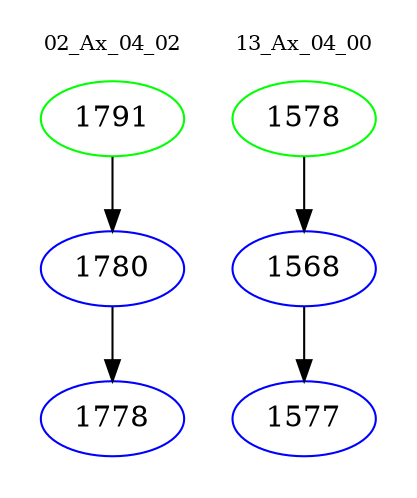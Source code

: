 digraph{
subgraph cluster_0 {
color = white
label = "02_Ax_04_02";
fontsize=10;
T0_1791 [label="1791", color="green"]
T0_1791 -> T0_1780 [color="black"]
T0_1780 [label="1780", color="blue"]
T0_1780 -> T0_1778 [color="black"]
T0_1778 [label="1778", color="blue"]
}
subgraph cluster_1 {
color = white
label = "13_Ax_04_00";
fontsize=10;
T1_1578 [label="1578", color="green"]
T1_1578 -> T1_1568 [color="black"]
T1_1568 [label="1568", color="blue"]
T1_1568 -> T1_1577 [color="black"]
T1_1577 [label="1577", color="blue"]
}
}

